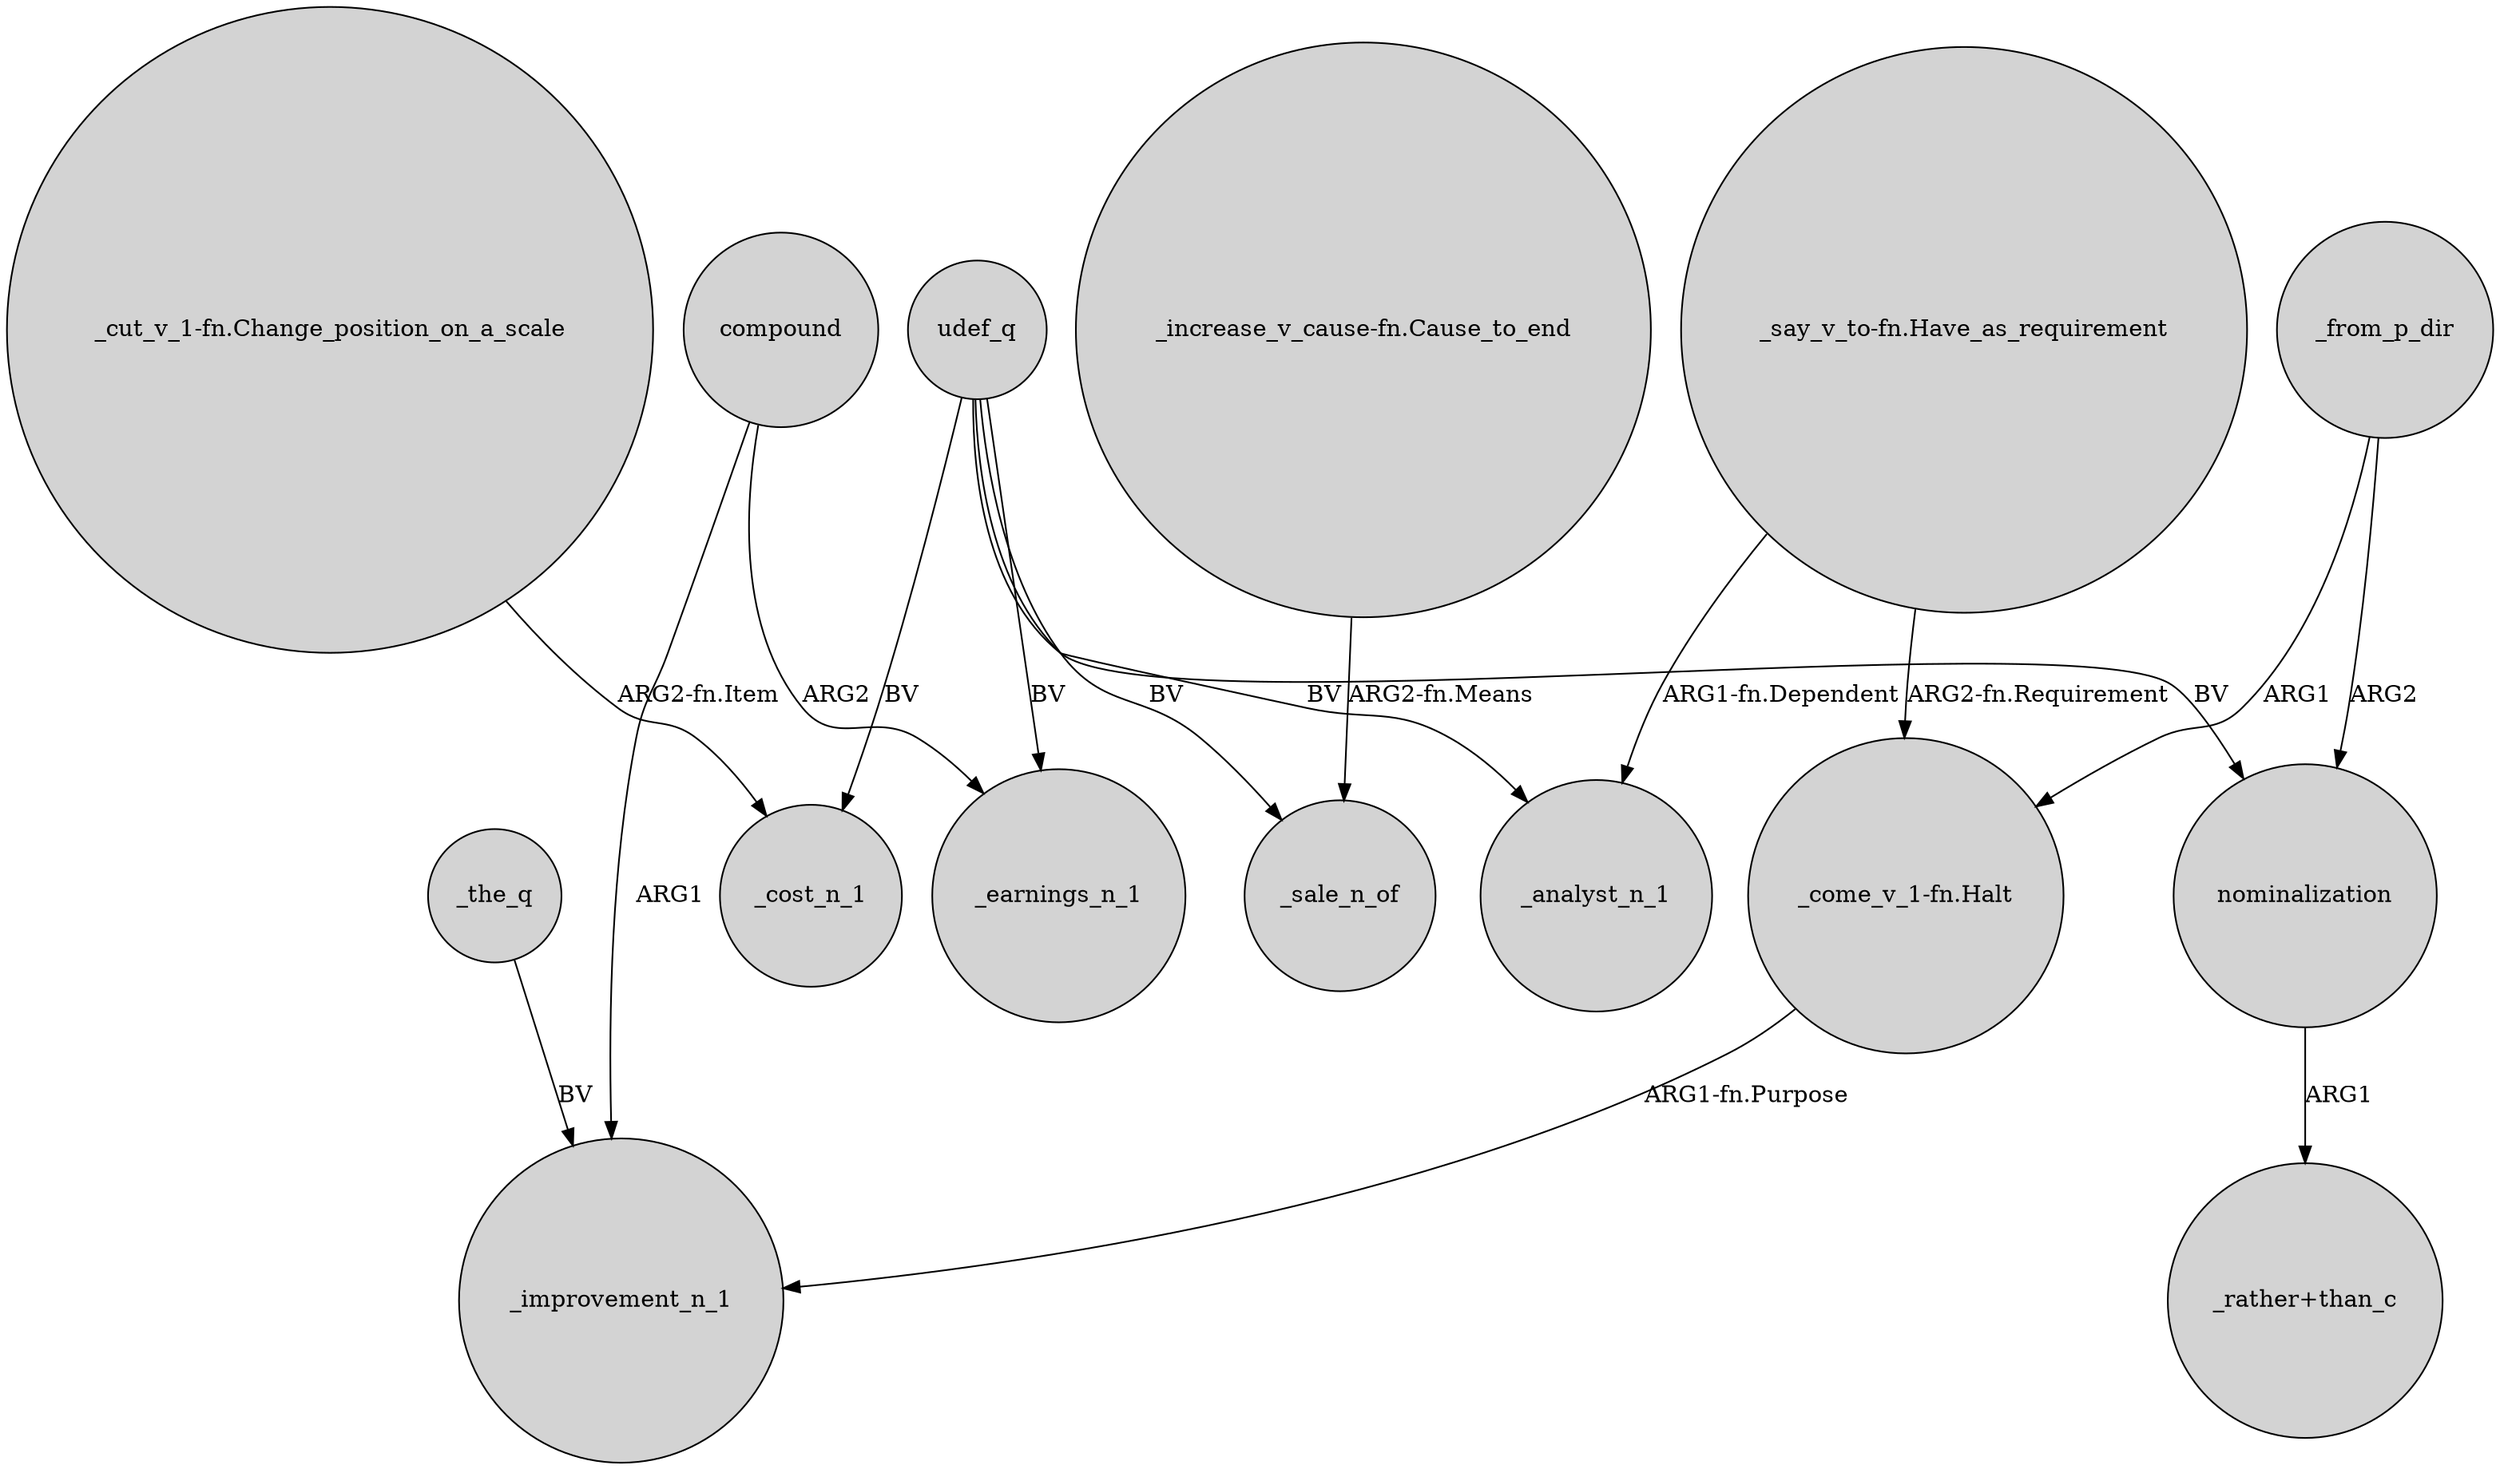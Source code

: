 digraph {
	node [shape=circle style=filled]
	"_cut_v_1-fn.Change_position_on_a_scale" -> _cost_n_1 [label="ARG2-fn.Item"]
	udef_q -> _earnings_n_1 [label=BV]
	udef_q -> _sale_n_of [label=BV]
	"_say_v_to-fn.Have_as_requirement" -> _analyst_n_1 [label="ARG1-fn.Dependent"]
	_the_q -> _improvement_n_1 [label=BV]
	"_come_v_1-fn.Halt" -> _improvement_n_1 [label="ARG1-fn.Purpose"]
	compound -> _earnings_n_1 [label=ARG2]
	_from_p_dir -> nominalization [label=ARG2]
	udef_q -> _analyst_n_1 [label=BV]
	compound -> _improvement_n_1 [label=ARG1]
	_from_p_dir -> "_come_v_1-fn.Halt" [label=ARG1]
	"_increase_v_cause-fn.Cause_to_end" -> _sale_n_of [label="ARG2-fn.Means"]
	nominalization -> "_rather+than_c" [label=ARG1]
	"_say_v_to-fn.Have_as_requirement" -> "_come_v_1-fn.Halt" [label="ARG2-fn.Requirement"]
	udef_q -> _cost_n_1 [label=BV]
	udef_q -> nominalization [label=BV]
}
